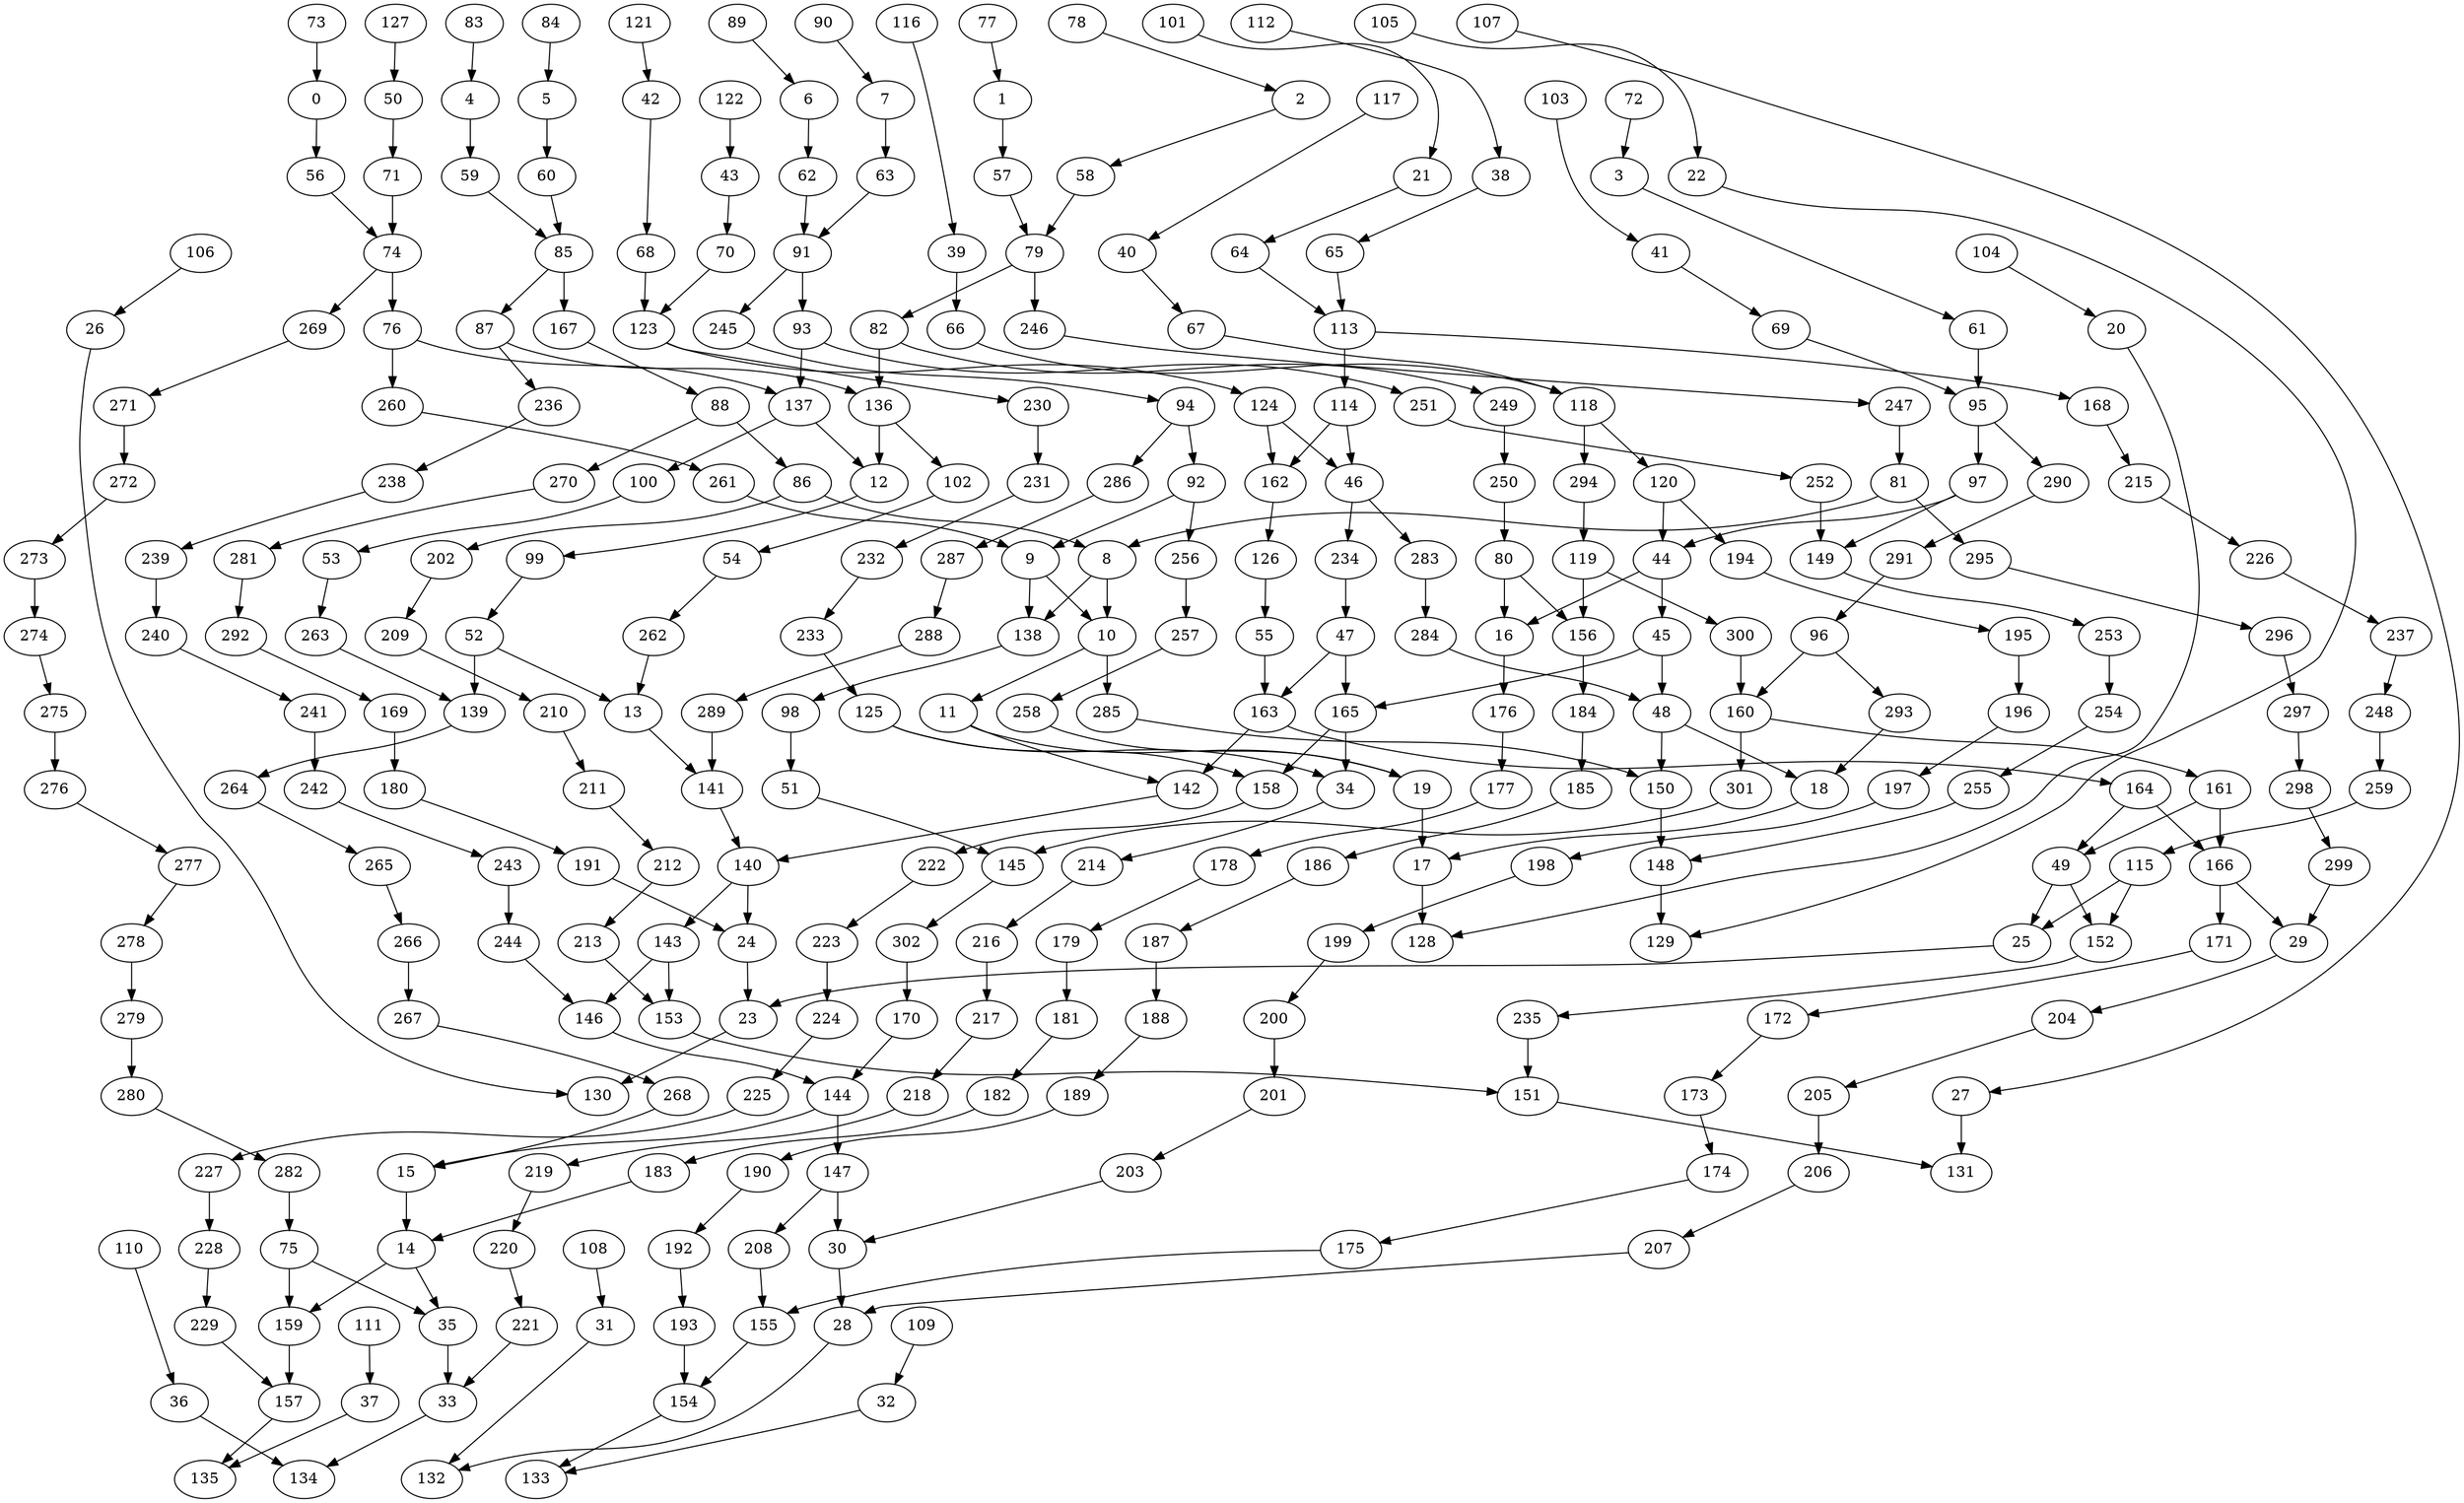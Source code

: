 digraph g {
0;
1;
2;
3;
4;
5;
6;
7;
8;
9;
10;
11;
12;
13;
14;
15;
16;
17;
18;
19;
20;
21;
22;
23;
24;
25;
26;
27;
28;
29;
30;
31;
32;
33;
34;
35;
36;
37;
38;
39;
40;
41;
42;
43;
44;
45;
46;
47;
48;
49;
50;
51;
52;
53;
54;
55;
56;
57;
58;
59;
60;
61;
62;
63;
64;
65;
66;
67;
68;
69;
70;
71;
72;
73;
74;
75;
76;
77;
78;
79;
80;
81;
82;
83;
84;
85;
86;
87;
88;
89;
90;
91;
92;
93;
94;
95;
96;
97;
98;
99;
100;
101;
102;
103;
104;
105;
106;
107;
108;
109;
110;
111;
112;
113;
114;
115;
116;
117;
118;
119;
120;
121;
122;
123;
124;
125;
126;
127;
128;
129;
130;
131;
132;
133;
134;
135;
136;
137;
138;
139;
140;
141;
142;
143;
144;
145;
146;
147;
148;
149;
150;
151;
152;
153;
154;
155;
156;
157;
158;
159;
160;
161;
162;
163;
164;
165;
166;
167;
168;
169;
170;
171;
172;
173;
174;
175;
176;
177;
178;
179;
180;
181;
182;
183;
184;
185;
186;
187;
188;
189;
190;
191;
192;
193;
194;
195;
196;
197;
198;
199;
200;
201;
202;
203;
204;
205;
206;
207;
208;
209;
210;
211;
212;
213;
214;
215;
216;
217;
218;
219;
220;
221;
222;
223;
224;
225;
226;
227;
228;
229;
230;
231;
232;
233;
234;
235;
236;
237;
238;
239;
240;
241;
242;
243;
244;
245;
246;
247;
248;
249;
250;
251;
252;
253;
254;
255;
256;
257;
258;
259;
260;
261;
262;
263;
264;
265;
266;
267;
268;
269;
270;
271;
272;
273;
274;
275;
276;
277;
278;
279;
280;
281;
282;
283;
284;
285;
286;
287;
288;
289;
290;
291;
292;
293;
294;
295;
296;
297;
298;
299;
300;
301;
302;
0 -> 56 [weight=0];
1 -> 57 [weight=2];
2 -> 58 [weight=0];
3 -> 61 [weight=0];
4 -> 59 [weight=0];
5 -> 60 [weight=2];
6 -> 62 [weight=0];
7 -> 63 [weight=0];
8 -> 10 [weight=1];
8 -> 138 [weight=3];
9 -> 138 [weight=0];
9 -> 10 [weight=4];
10 -> 285 [weight=9];
10 -> 11 [weight=2];
11 -> 142 [weight=0];
11 -> 19 [weight=0];
12 -> 99 [weight=0];
13 -> 141 [weight=3];
14 -> 35 [weight=0];
14 -> 159 [weight=1];
15 -> 14 [weight=2];
16 -> 176 [weight=1];
17 -> 128 [weight=2];
18 -> 17 [weight=1];
19 -> 17 [weight=6];
20 -> 128 [weight=0];
21 -> 64 [weight=0];
22 -> 129 [weight=0];
23 -> 130 [weight=3];
24 -> 23 [weight=0];
25 -> 23 [weight=0];
26 -> 130 [weight=0];
27 -> 131 [weight=1];
28 -> 132 [weight=0];
29 -> 204 [weight=0];
30 -> 28 [weight=1];
31 -> 132 [weight=0];
32 -> 133 [weight=0];
33 -> 134 [weight=0];
34 -> 214 [weight=0];
35 -> 33 [weight=7];
36 -> 134 [weight=0];
37 -> 135 [weight=0];
38 -> 65 [weight=0];
39 -> 66 [weight=0];
40 -> 67 [weight=0];
41 -> 69 [weight=0];
42 -> 68 [weight=0];
43 -> 70 [weight=0];
44 -> 45 [weight=2];
44 -> 16 [weight=3];
45 -> 165 [weight=0];
45 -> 48 [weight=2];
46 -> 283 [weight=0];
46 -> 234 [weight=1];
47 -> 163 [weight=0];
47 -> 165 [weight=1];
48 -> 18 [weight=0];
48 -> 150 [weight=0];
49 -> 152 [weight=2];
49 -> 25 [weight=0];
50 -> 71 [weight=0];
51 -> 145 [weight=0];
52 -> 139 [weight=1];
52 -> 13 [weight=0];
53 -> 263 [weight=0];
54 -> 262 [weight=0];
55 -> 163 [weight=2];
56 -> 74 [weight=0];
57 -> 79 [weight=0];
58 -> 79 [weight=0];
59 -> 85 [weight=0];
60 -> 85 [weight=0];
61 -> 95 [weight=1];
62 -> 91 [weight=0];
63 -> 91 [weight=0];
64 -> 113 [weight=0];
65 -> 113 [weight=0];
66 -> 118 [weight=0];
67 -> 118 [weight=0];
68 -> 123 [weight=0];
69 -> 95 [weight=0];
70 -> 123 [weight=0];
71 -> 74 [weight=1];
72 -> 3 [weight=0];
73 -> 0 [weight=0];
74 -> 76 [weight=15];
74 -> 269 [weight=1];
75 -> 35 [weight=0];
75 -> 159 [weight=1];
76 -> 260 [weight=3];
76 -> 137 [weight=0];
77 -> 1 [weight=0];
78 -> 2 [weight=0];
79 -> 246 [weight=3];
79 -> 82 [weight=1];
80 -> 16 [weight=0];
80 -> 156 [weight=2];
81 -> 8 [weight=6];
81 -> 295 [weight=3];
82 -> 136 [weight=11];
82 -> 249 [weight=0];
83 -> 4 [weight=0];
84 -> 5 [weight=0];
85 -> 167 [weight=2];
85 -> 87 [weight=1];
86 -> 8 [weight=3];
86 -> 202 [weight=0];
87 -> 236 [weight=0];
87 -> 136 [weight=4];
88 -> 270 [weight=2];
88 -> 86 [weight=3];
89 -> 6 [weight=0];
90 -> 7 [weight=0];
91 -> 93 [weight=3];
91 -> 245 [weight=0];
92 -> 9 [weight=0];
92 -> 256 [weight=0];
93 -> 251 [weight=0];
93 -> 137 [weight=3];
94 -> 286 [weight=0];
94 -> 92 [weight=1];
95 -> 290 [weight=0];
95 -> 97 [weight=3];
96 -> 293 [weight=0];
96 -> 160 [weight=2];
97 -> 149 [weight=0];
97 -> 44 [weight=1];
98 -> 51 [weight=1];
99 -> 52 [weight=0];
100 -> 53 [weight=0];
101 -> 21 [weight=0];
102 -> 54 [weight=0];
103 -> 41 [weight=0];
104 -> 20 [weight=0];
105 -> 22 [weight=0];
106 -> 26 [weight=0];
107 -> 27 [weight=0];
108 -> 31 [weight=0];
109 -> 32 [weight=0];
110 -> 36 [weight=0];
111 -> 37 [weight=0];
112 -> 38 [weight=0];
113 -> 168 [weight=0];
113 -> 114 [weight=11];
114 -> 46 [weight=0];
114 -> 162 [weight=0];
115 -> 152 [weight=1];
115 -> 25 [weight=1];
116 -> 39 [weight=0];
117 -> 40 [weight=0];
118 -> 120 [weight=2];
118 -> 294 [weight=4];
119 -> 300 [weight=0];
119 -> 156 [weight=0];
120 -> 44 [weight=3];
120 -> 194 [weight=0];
121 -> 42 [weight=0];
122 -> 43 [weight=1];
123 -> 230 [weight=0];
123 -> 124 [weight=0];
124 -> 162 [weight=0];
124 -> 46 [weight=0];
125 -> 34 [weight=0];
125 -> 158 [weight=0];
126 -> 55 [weight=1];
127 -> 50 [weight=0];
136 -> 12 [weight=4];
136 -> 102 [weight=0];
137 -> 100 [weight=0];
137 -> 12 [weight=1];
138 -> 98 [weight=1];
139 -> 264 [weight=1];
140 -> 24 [weight=1];
140 -> 143 [weight=0];
141 -> 140 [weight=1];
142 -> 140 [weight=0];
143 -> 153 [weight=0];
143 -> 146 [weight=0];
144 -> 15 [weight=1];
144 -> 147 [weight=5];
145 -> 302 [weight=0];
146 -> 144 [weight=7];
147 -> 208 [weight=0];
147 -> 30 [weight=3];
148 -> 129 [weight=1];
149 -> 253 [weight=0];
150 -> 148 [weight=1];
151 -> 131 [weight=0];
152 -> 235 [weight=0];
153 -> 151 [weight=0];
154 -> 133 [weight=0];
155 -> 154 [weight=0];
156 -> 184 [weight=1];
157 -> 135 [weight=0];
158 -> 222 [weight=1];
159 -> 157 [weight=6];
160 -> 301 [weight=13];
160 -> 161 [weight=0];
161 -> 166 [weight=1];
161 -> 49 [weight=0];
162 -> 126 [weight=0];
163 -> 142 [weight=2];
163 -> 164 [weight=1];
164 -> 49 [weight=0];
164 -> 166 [weight=3];
165 -> 34 [weight=0];
165 -> 158 [weight=0];
166 -> 29 [weight=0];
166 -> 171 [weight=2];
167 -> 88 [weight=0];
168 -> 215 [weight=0];
169 -> 180 [weight=3];
170 -> 144 [weight=1];
171 -> 172 [weight=0];
172 -> 173 [weight=0];
173 -> 174 [weight=0];
174 -> 175 [weight=0];
175 -> 155 [weight=0];
176 -> 177 [weight=0];
177 -> 178 [weight=0];
178 -> 179 [weight=0];
179 -> 181 [weight=1];
180 -> 191 [weight=0];
181 -> 182 [weight=0];
182 -> 183 [weight=0];
183 -> 14 [weight=0];
184 -> 185 [weight=0];
185 -> 186 [weight=0];
186 -> 187 [weight=0];
187 -> 188 [weight=1];
188 -> 189 [weight=0];
189 -> 190 [weight=3];
190 -> 192 [weight=1];
191 -> 24 [weight=1];
192 -> 193 [weight=0];
193 -> 154 [weight=2];
194 -> 195 [weight=0];
195 -> 196 [weight=1];
196 -> 197 [weight=0];
197 -> 198 [weight=0];
198 -> 199 [weight=0];
199 -> 200 [weight=0];
200 -> 201 [weight=2];
201 -> 203 [weight=0];
202 -> 209 [weight=0];
203 -> 30 [weight=0];
204 -> 205 [weight=0];
205 -> 206 [weight=2];
206 -> 207 [weight=0];
207 -> 28 [weight=0];
208 -> 155 [weight=0];
209 -> 210 [weight=0];
210 -> 211 [weight=0];
211 -> 212 [weight=0];
212 -> 213 [weight=0];
213 -> 153 [weight=0];
214 -> 216 [weight=1];
215 -> 226 [weight=0];
216 -> 217 [weight=4];
217 -> 218 [weight=3];
218 -> 219 [weight=0];
219 -> 220 [weight=0];
220 -> 221 [weight=0];
221 -> 33 [weight=0];
222 -> 223 [weight=0];
223 -> 224 [weight=0];
224 -> 225 [weight=0];
225 -> 227 [weight=0];
226 -> 237 [weight=0];
227 -> 228 [weight=1];
228 -> 229 [weight=0];
229 -> 157 [weight=0];
230 -> 231 [weight=1];
231 -> 232 [weight=1];
232 -> 233 [weight=0];
233 -> 125 [weight=0];
234 -> 47 [weight=4];
235 -> 151 [weight=3];
236 -> 238 [weight=0];
237 -> 248 [weight=0];
238 -> 239 [weight=0];
239 -> 240 [weight=0];
240 -> 241 [weight=0];
241 -> 242 [weight=0];
242 -> 243 [weight=0];
243 -> 244 [weight=3];
244 -> 146 [weight=1];
245 -> 94 [weight=0];
246 -> 247 [weight=0];
247 -> 81 [weight=2];
248 -> 259 [weight=1];
249 -> 250 [weight=0];
250 -> 80 [weight=3];
251 -> 252 [weight=0];
252 -> 149 [weight=8];
253 -> 254 [weight=2];
254 -> 255 [weight=0];
255 -> 148 [weight=0];
256 -> 257 [weight=1];
257 -> 258 [weight=0];
258 -> 19 [weight=1];
259 -> 115 [weight=3];
260 -> 261 [weight=0];
261 -> 9 [weight=0];
262 -> 13 [weight=0];
263 -> 139 [weight=0];
264 -> 265 [weight=0];
265 -> 266 [weight=0];
266 -> 267 [weight=2];
267 -> 268 [weight=0];
268 -> 15 [weight=0];
269 -> 271 [weight=0];
270 -> 281 [weight=0];
271 -> 272 [weight=1];
272 -> 273 [weight=0];
273 -> 274 [weight=0];
274 -> 275 [weight=0];
275 -> 276 [weight=1];
276 -> 277 [weight=0];
277 -> 278 [weight=0];
278 -> 279 [weight=1];
279 -> 280 [weight=2];
280 -> 282 [weight=0];
281 -> 292 [weight=0];
282 -> 75 [weight=2];
283 -> 284 [weight=0];
284 -> 48 [weight=2];
285 -> 150 [weight=0];
286 -> 287 [weight=0];
287 -> 288 [weight=0];
288 -> 289 [weight=0];
289 -> 141 [weight=4];
290 -> 291 [weight=0];
291 -> 96 [weight=0];
292 -> 169 [weight=0];
293 -> 18 [weight=0];
294 -> 119 [weight=0];
295 -> 296 [weight=0];
296 -> 297 [weight=0];
297 -> 298 [weight=0];
298 -> 299 [weight=0];
299 -> 29 [weight=0];
300 -> 160 [weight=1];
301 -> 145 [weight=0];
302 -> 170 [weight=0];
}
